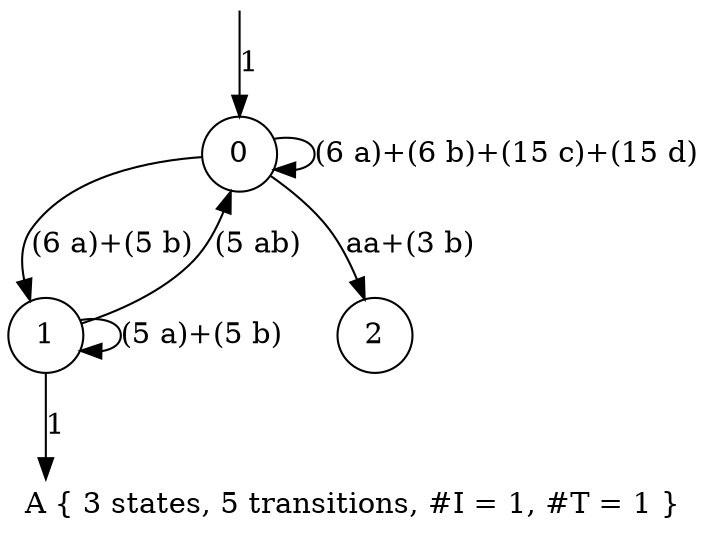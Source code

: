 digraph vcsn {
label="A { 3 states, 5 transitions, #I = 1, #T = 1 }";
node [shape=circle];
"A1" [style=invis,label="",width=.01,height=.01];
"A1" -> "A0" [label="1"];
"A0" [label="0"];
"A3" [style=invis,label="",width=.01,height=.01];
"A2" -> "A3" [label="1"];
"A2" [label="1"];
"A4" [label="2"];
"A0" -> "A0" [label="(6 a)+(6 b)+(15 c)+(15 d)"];
"A0" -> "A2" [label="(6 a)+(5 b)"];
"A0" -> "A4" [label="aa+(3 b)"];
"A2" -> "A0" [label="(5 ab)"];
"A2" -> "A2" [label="(5 a)+(5 b)"];
}
